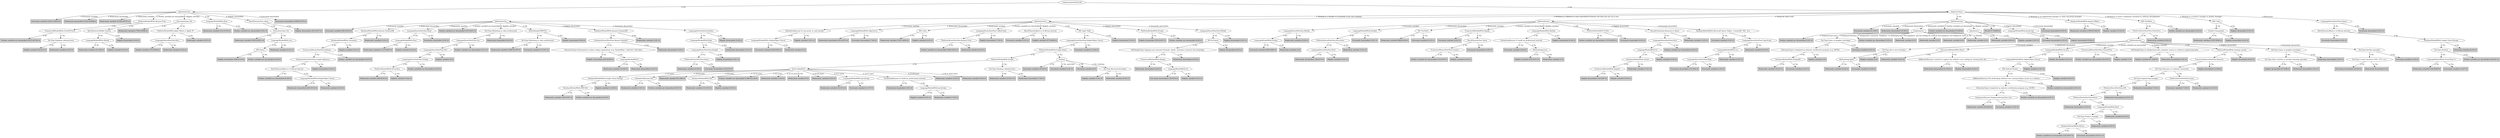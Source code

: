 digraph J48Tree {
N0 [label="CommunicationTools.NA" ]
N0->N1 [label="= No"]
N1 [label="JobSatisfaction" ]
N1->N2 [label="= Extremely satisfied"]
N2 [label="Extremely satisfied (10413.0/4818.0)" shape=box style=filled ]
N1->N3 [label="= Moderately dissatisfied"]
N3 [label="Moderately dissatisfied (5142.0/3568.0)" shape=box style=filled ]
N1->N4 [label="= Moderately satisfied"]
N4 [label="Moderately satisfied (21540.0/9747.0)" shape=box style=filled ]
N1->N5 [label="= Neither satisfied nor dissatisfied"]
N5 [label="PlatformWorkedWith.Amazon Echo" ]
N5->N6 [label="= No"]
N6 [label="FrameworkWorkedWith.Torch/PyTorch" ]
N6->N7 [label="= No"]
N7 [label="Neither satisfied nor dissatisfied (3675.0/2742.0)" shape=box style=filled ]
N6->N8 [label="= Yes"]
N8 [label="DevType.Database administrator" ]
N8->N9 [label="= No"]
N9 [label="Slightly satisfied (29.0/15.0)" shape=box style=filled ]
N8->N10 [label="= Yes"]
N10 [label="Moderately satisfied (6.0/2.0)" shape=box style=filled ]
N5->N11 [label="= Yes"]
N11 [label="RaceEthnicity.Middle Eastern" ]
N11->N12 [label="= No"]
N12 [label="LanguageWorkedWith.Matlab" ]
N12->N13 [label="= No"]
N13 [label="Moderately satisfied (91.0/56.0)" shape=box style=filled ]
N12->N14 [label="= Yes"]
N14 [label="Slightly satisfied (6.0/3.0)" shape=box style=filled ]
N11->N15 [label="= Yes"]
N15 [label="Slightly dissatisfied (4.0/2.0)" shape=box style=filled ]
N1->N16 [label="= Slightly satisfied"]
N16 [label="EducationTypes.NA" ]
N16->N17 [label="= No"]
N17 [label="Moderately satisfied (7762.0/5006.0)" shape=box style=filled ]
N16->N18 [label="= Yes"]
N18 [label="PlatformWorkedWith.Apple Watch or Apple TV" ]
N18->N19 [label="= No"]
N19 [label="LanguageDesireNextYear.Rust" ]
N19->N20 [label="= No"]
N20 [label="Slightly satisfied (375.0/204.0)" shape=box style=filled ]
N19->N21 [label="= Yes"]
N21 [label="Moderately satisfied (6.0/4.0)" shape=box style=filled ]
N18->N22 [label="= Yes"]
N22 [label="Moderately satisfied (8.0/3.0)" shape=box style=filled ]
N1->N23 [label="= NA"]
N23 [label="LanguageWorkedWith.Rust" ]
N23->N24 [label="= No"]
N24 [label="Moderately satisfied (214.0/142.0)" shape=box style=filled ]
N23->N25 [label="= Yes"]
N25 [label="Neither satisfied nor dissatisfied (3.0/1.0)" shape=box style=filled ]
N1->N26 [label="= Slightly dissatisfied"]
N26 [label="RaceEthnicity.East Asian" ]
N26->N27 [label="= No"]
N27 [label="EducationTypes.NA" ]
N27->N28 [label="= No"]
N28 [label="Moderately satisfied (5303.0/3911.0)" shape=box style=filled ]
N27->N29 [label="= Yes"]
N29 [label="LanguageWorkedWith.Lua" ]
N29->N30 [label="= No"]
N30 [label="IDE.Emacs" ]
N30->N31 [label="= No"]
N31 [label="Slightly dissatisfied (189.0/119.0)" shape=box style=filled ]
N30->N32 [label="= Yes"]
N32 [label="Neither satisfied nor dissatisfied (6.0/4.0)" shape=box style=filled ]
N29->N33 [label="= Yes"]
N33 [label="Moderately satisfied (5.0/1.0)" shape=box style=filled ]
N26->N34 [label="= Yes"]
N34 [label="Slightly dissatisfied (255.0/167.0)" shape=box style=filled ]
N1->N35 [label="= Extremely dissatisfied"]
N35 [label="Extremely dissatisfied (1938.0/1274.0)" shape=box style=filled ]
N0->N36 [label="= Yes"]
N36 [label="HopeFiveYears" ]
N36->N37 [label="= Working as a founder or co-founder of my own company"]
N37 [label="JobSatisfaction" ]
N37->N38 [label="= Extremely satisfied"]
N38 [label="Extremely satisfied (492.0/219.0)" shape=box style=filled ]
N37->N39 [label="= Moderately dissatisfied"]
N39 [label="DatabaseWorkedWith.Amazon DynamoDB" ]
N39->N40 [label="= No"]
N40 [label="DatabaseWorkedWith.Cassandra" ]
N40->N41 [label="= No"]
N41 [label="FrameworkDesireNextYear.Hadoop" ]
N41->N42 [label="= No"]
N42 [label="DatabaseDesireNextYear.Google BigQuery" ]
N42->N43 [label="= No"]
N43 [label="RaceEthnicity.Black or of African descent" ]
N43->N44 [label="= Yes"]
N44 [label="Neither satisfied nor dissatisfied (6.0/4.0)" shape=box style=filled ]
N43->N45 [label="= No"]
N45 [label="LanguageWorkedWith.Delphi/Object Pascal" ]
N45->N46 [label="= No"]
N46 [label="Moderately dissatisfied (263.0/162.0)" shape=box style=filled ]
N45->N47 [label="= Yes"]
N47 [label="Moderately satisfied (4.0/2.0)" shape=box style=filled ]
N42->N48 [label="= Yes"]
N48 [label="Slightly dissatisfied (5.0/1.0)" shape=box style=filled ]
N41->N49 [label="= Yes"]
N49 [label="Neither satisfied nor dissatisfied (9.0/5.0)" shape=box style=filled ]
N40->N50 [label="= Yes"]
N50 [label="Slightly satisfied (3.0/1.0)" shape=box style=filled ]
N39->N51 [label="= Yes"]
N51 [label="Moderately satisfied (3.0/1.0)" shape=box style=filled ]
N37->N52 [label="= Moderately satisfied"]
N52 [label="LanguageDesireNextYear.Hack" ]
N52->N53 [label="= No"]
N53 [label="LanguageWorkedWith.Rust" ]
N53->N54 [label="= No"]
N54 [label="Moderately satisfied (1113.0/535.0)" shape=box style=filled ]
N53->N55 [label="= Yes"]
N55 [label="Slightly satisfied (5.0/2.0)" shape=box style=filled ]
N52->N56 [label="= Yes"]
N56 [label="Extremely dissatisfied (3.0/1.0)" shape=box style=filled ]
N37->N57 [label="= Neither satisfied nor dissatisfied"]
N57 [label="Neither satisfied nor dissatisfied (355.0/251.0)" shape=box style=filled ]
N37->N58 [label="= Slightly satisfied"]
N58 [label="DevType.Marketing or sales professional" ]
N58->N59 [label="= No"]
N59 [label="LanguageDesireNextYear.Lua" ]
N59->N60 [label="= No"]
N60 [label="LanguageDesireNextYear.Perl" ]
N60->N61 [label="= No"]
N61 [label="LanguageDesireNextYear.Erlang" ]
N61->N62 [label="= No"]
N62 [label="PlatformWorkedWith.Serverless" ]
N62->N63 [label="= No"]
N63 [label="Moderately satisfied (484.0/323.0)" shape=box style=filled ]
N62->N64 [label="= Yes"]
N64 [label="Slightly satisfied (5.0/2.0)" shape=box style=filled ]
N61->N65 [label="= Yes"]
N65 [label="Neither satisfied nor dissatisfied (4.0/2.0)" shape=box style=filled ]
N60->N66 [label="= Yes"]
N66 [label="Slightly satisfied (4.0)" shape=box style=filled ]
N59->N67 [label="= Yes"]
N67 [label="Neither satisfied nor dissatisfied (3.0/1.0)" shape=box style=filled ]
N58->N68 [label="= Yes"]
N68 [label="Moderately dissatisfied (6.0/3.0)" shape=box style=filled ]
N37->N69 [label="= NA"]
N69 [label="Methodology.PRINCE2" ]
N69->N70 [label="= No"]
N70 [label="DevType.Marketing or sales professional" ]
N70->N71 [label="= No"]
N71 [label="Moderately satisfied (1849.0/1397.0)" shape=box style=filled ]
N70->N72 [label="= Yes"]
N72 [label="Extremely satisfied (37.0/27.0)" shape=box style=filled ]
N69->N73 [label="= Yes"]
N73 [label="Slightly dissatisfied (9.0/6.0)" shape=box style=filled ]
N37->N74 [label="= Slightly dissatisfied"]
N74 [label="DatabaseWorkedWith.Amazon DynamoDB" ]
N74->N75 [label="= No"]
N75 [label="DatabaseDesireNextYear.Amazon Redshift" ]
N75->N76 [label="= No"]
N76 [label="EducationTypes.Participated in online coding competitions (e.g. HackerRank  CodeChef  TopCoder)" ]
N76->N77 [label="= No"]
N77 [label="Slightly dissatisfied (325.0/236.0)" shape=box style=filled ]
N76->N78 [label="= Yes"]
N78 [label="LanguageWorkedWith.C" ]
N78->N79 [label="= Yes"]
N79 [label="Moderately satisfied (16.0/5.0)" shape=box style=filled ]
N78->N80 [label="= No"]
N80 [label="Moderately dissatisfied (3.0/1.0)" shape=box style=filled ]
N75->N81 [label="= Yes"]
N81 [label="Moderately dissatisfied (5.0/2.0)" shape=box style=filled ]
N74->N82 [label="= Yes"]
N82 [label="Moderately satisfied (5.0/1.0)" shape=box style=filled ]
N37->N83 [label="= Extremely dissatisfied"]
N83 [label="LanguageDesireNextYear.Ruby" ]
N83->N84 [label="= No"]
N84 [label="LanguageWorkedWith.Ruby" ]
N84->N85 [label="= No"]
N85 [label="LanguageDesireNextYear.Haskell" ]
N85->N86 [label="= No"]
N86 [label="PlatformDesireNextYear.Azure" ]
N86->N87 [label="= Yes"]
N87 [label="Moderately satisfied (6.0/3.0)" shape=box style=filled ]
N86->N88 [label="= No"]
N88 [label="Extremely dissatisfied (125.0/76.0)" shape=box style=filled ]
N85->N89 [label="= Yes"]
N89 [label="Slightly dissatisfied (3.0/1.0)" shape=box style=filled ]
N84->N90 [label="= Yes"]
N90 [label="Moderately dissatisfied (3.0/1.0)" shape=box style=filled ]
N83->N91 [label="= Yes"]
N91 [label="Slightly dissatisfied (5.0/2.0)" shape=box style=filled ]
N36->N92 [label="= Working in a different or more specialized technical role than the one I\'m in now"]
N92 [label="JobSatisfaction" ]
N92->N93 [label="= Extremely satisfied"]
N93 [label="HackathonReasons.To win prizes or cash awards" ]
N93->N94 [label="= No"]
N94 [label="LanguageWorkedWith.Delphi/Object Pascal" ]
N94->N95 [label="= No"]
N95 [label="Extremely satisfied (438.0/205.0)" shape=box style=filled ]
N94->N96 [label="= Yes"]
N96 [label="Moderately satisfied (5.0)" shape=box style=filled ]
N93->N97 [label="= Yes"]
N97 [label="Slightly satisfied (3.0/1.0)" shape=box style=filled ]
N92->N98 [label="= Moderately dissatisfied"]
N98 [label="LanguageWorkedWith.Objective-C" ]
N98->N99 [label="= No"]
N99 [label="Moderately dissatisfied (433.0/270.0)" shape=box style=filled ]
N98->N100 [label="= Yes"]
N100 [label="Extremely dissatisfied (7.0/4.0)" shape=box style=filled ]
N92->N101 [label="= Moderately satisfied"]
N101 [label="IDE.Coda" ]
N101->N102 [label="= No"]
N102 [label="Moderately satisfied (1397.0/656.0)" shape=box style=filled ]
N101->N103 [label="= Yes"]
N103 [label="Slightly satisfied (4.0/1.0)" shape=box style=filled ]
N92->N104 [label="= Neither satisfied nor dissatisfied"]
N104 [label="LanguageDesireNextYear.CoffeeScript" ]
N104->N105 [label="= No"]
N105 [label="PlatformDesireNextYear.Amazon Echo" ]
N105->N106 [label="= No"]
N106 [label="Neither satisfied nor dissatisfied (383.0/255.0)" shape=box style=filled ]
N105->N107 [label="= Yes"]
N107 [label="Moderately satisfied (8.0/4.0)" shape=box style=filled ]
N104->N108 [label="= Yes"]
N108 [label="Slightly dissatisfied (7.0/2.0)" shape=box style=filled ]
N92->N109 [label="= Slightly satisfied"]
N109 [label="RaceEthnicity.Black or of African descent" ]
N109->N110 [label="= Yes"]
N110 [label="Extremely satisfied (3.0/1.0)" shape=box style=filled ]
N109->N111 [label="= No"]
N111 [label="Slightly satisfied (672.0/409.0)" shape=box style=filled ]
N92->N112 [label="= NA"]
N112 [label="IDE.Light Table" ]
N112->N113 [label="= No"]
N113 [label="LanguageDesireNextYear.Delphi/Object Pascal" ]
N113->N114 [label="= No"]
N114 [label="PlatformWorkedWith.Google Home" ]
N114->N115 [label="= No"]
N115 [label="PlatformWorkedWith.Drupal" ]
N115->N116 [label="= No"]
N116 [label="YearsCodingProf" ]
N116->N117 [label="= 3-5 years"]
N117 [label="DatabaseWorkedWith.Google Cloud Storage" ]
N117->N118 [label="= No"]
N118 [label="DatabaseWorkedWith.IBM Db2" ]
N118->N119 [label="= No"]
N119 [label="Moderately satisfied (303.0/197.0)" shape=box style=filled ]
N118->N120 [label="= Yes"]
N120 [label="Neither satisfied nor dissatisfied (6.0/4.0)" shape=box style=filled ]
N117->N121 [label="= Yes"]
N121 [label="Slightly satisfied (14.0/9.0)" shape=box style=filled ]
N116->N122 [label="= 18-20 years"]
N122 [label="HackathonReasons.NA" ]
N122->N123 [label="= No"]
N123 [label="Moderately satisfied (3.0/1.0)" shape=box style=filled ]
N122->N124 [label="= Yes"]
N124 [label="Neither satisfied nor dissatisfied (8.0/5.0)" shape=box style=filled ]
N116->N125 [label="= 6-8 years"]
N125 [label="Moderately satisfied (91.0/66.0)" shape=box style=filled ]
N116->N126 [label="= 12-14 years"]
N126 [label="DatabaseWorkedWith.NA" ]
N126->N127 [label="= No"]
N127 [label="Moderately satisfied (21.0/15.0)" shape=box style=filled ]
N126->N128 [label="= Yes"]
N128 [label="Slightly satisfied (6.0/3.0)" shape=box style=filled ]
N116->N129 [label="= 0-2 years"]
N129 [label="Neither satisfied nor dissatisfied (1566.0/1126.0)" shape=box style=filled ]
N116->N130 [label="= 21-23 years"]
N130 [label="Moderately satisfied (5.0/2.0)" shape=box style=filled ]
N116->N131 [label="= NA"]
N131 [label="Moderately satisfied (0.0)" shape=box style=filled ]
N116->N132 [label="= 24-26 years"]
N132 [label="Moderately satisfied (2.0/1.0)" shape=box style=filled ]
N116->N133 [label="= 9-11 years"]
N133 [label="LanguageWorkedWith.JavaScript" ]
N133->N134 [label="= Yes"]
N134 [label="Moderately satisfied (20.0/12.0)" shape=box style=filled ]
N133->N135 [label="= No"]
N135 [label="Extremely satisfied (11.0/7.0)" shape=box style=filled ]
N116->N136 [label="= 15-17 years"]
N136 [label="HackathonReasons.To build my professional network" ]
N136->N137 [label="= Yes"]
N137 [label="Moderately dissatisfied (3.0/1.0)" shape=box style=filled ]
N136->N138 [label="= No"]
N138 [label="LanguageWorkedWith.JavaScript" ]
N138->N139 [label="= Yes"]
N139 [label="Slightly satisfied (6.0/1.0)" shape=box style=filled ]
N138->N140 [label="= No"]
N140 [label="Moderately satisfied (7.0/3.0)" shape=box style=filled ]
N116->N141 [label="= 27-29 years"]
N141 [label="Moderately satisfied (3.0/2.0)" shape=box style=filled ]
N116->N142 [label="= 30 or more years"]
N142 [label="Moderately satisfied (6.0/4.0)" shape=box style=filled ]
N115->N143 [label="= Yes"]
N143 [label="DevType.Database administrator" ]
N143->N144 [label="= No"]
N144 [label="Moderately satisfied (23.0/11.0)" shape=box style=filled ]
N143->N145 [label="= Yes"]
N145 [label="Moderately dissatisfied (7.0/3.0)" shape=box style=filled ]
N114->N146 [label="= Yes"]
N146 [label="Student" ]
N146->N147 [label="= No"]
N147 [label="Extremely satisfied (10.0/4.0)" shape=box style=filled ]
N146->N148 [label="= Yes  part-time"]
N148 [label="Extremely satisfied (2.0/1.0)" shape=box style=filled ]
N146->N149 [label="= NA"]
N149 [label="Extremely satisfied (0.0)" shape=box style=filled ]
N146->N150 [label="= Yes  full-time"]
N150 [label="DevType.Back-end developer" ]
N150->N151 [label="= No"]
N151 [label="Slightly satisfied (5.0/1.0)" shape=box style=filled ]
N150->N152 [label="= Yes"]
N152 [label="Moderately satisfied (8.0/2.0)" shape=box style=filled ]
N113->N153 [label="= Yes"]
N153 [label="Extremely satisfied (12.0/9.0)" shape=box style=filled ]
N112->N154 [label="= Yes"]
N154 [label="Slightly dissatisfied (5.0/3.0)" shape=box style=filled ]
N92->N155 [label="= Slightly dissatisfied"]
N155 [label="PlatformWorkedWith.Drupal" ]
N155->N156 [label="= No"]
N156 [label="Slightly dissatisfied (503.0/347.0)" shape=box style=filled ]
N155->N157 [label="= Yes"]
N157 [label="Neither satisfied nor dissatisfied (4.0/2.0)" shape=box style=filled ]
N92->N158 [label="= Extremely dissatisfied"]
N158 [label="LanguageDesireNextYear.Matlab" ]
N158->N159 [label="= No"]
N159 [label="IDE.PyCharm" ]
N159->N160 [label="= No"]
N160 [label="SelfTaughtTypes.Tapping your network of friends  family  and peers versed in the technology" ]
N160->N161 [label="= No"]
N161 [label="FrameworkWorkedWith.Django" ]
N161->N162 [label="= Yes"]
N162 [label="Moderately dissatisfied (5.0/2.0)" shape=box style=filled ]
N161->N163 [label="= No"]
N163 [label="LanguageWorkedWith.Go" ]
N163->N164 [label="= No"]
N164 [label="Extremely dissatisfied (132.0/74.0)" shape=box style=filled ]
N163->N165 [label="= Yes"]
N165 [label="Slightly satisfied (3.0/1.0)" shape=box style=filled ]
N160->N166 [label="= Yes"]
N166 [label="Moderately dissatisfied (4.0/2.0)" shape=box style=filled ]
N159->N167 [label="= Yes"]
N167 [label="Slightly dissatisfied (6.0/3.0)" shape=box style=filled ]
N158->N168 [label="= Yes"]
N168 [label="Slightly dissatisfied (3.0/1.0)" shape=box style=filled ]
N36->N169 [label="= Doing the same work"]
N169 [label="JobSatisfaction" ]
N169->N170 [label="= Extremely satisfied"]
N170 [label="LanguageDesireNextYear.Matlab" ]
N170->N171 [label="= No"]
N171 [label="LanguageWorkedWith.Erlang" ]
N171->N172 [label="= No"]
N172 [label="Extremely satisfied (658.0/266.0)" shape=box style=filled ]
N171->N173 [label="= Yes"]
N173 [label="Moderately satisfied (3.0)" shape=box style=filled ]
N170->N174 [label="= Yes"]
N174 [label="Moderately satisfied (8.0/2.0)" shape=box style=filled ]
N169->N175 [label="= Moderately dissatisfied"]
N175 [label="LanguageWorkedWith.Haskell" ]
N175->N176 [label="= No"]
N176 [label="PlatformDesireNextYear.Serverless" ]
N176->N177 [label="= No"]
N177 [label="LanguageDesireNextYear.Rust" ]
N177->N178 [label="= No"]
N178 [label="Moderately dissatisfied (158.0/73.0)" shape=box style=filled ]
N177->N179 [label="= Yes"]
N179 [label="Slightly satisfied (5.0/1.0)" shape=box style=filled ]
N176->N180 [label="= Yes"]
N180 [label="Moderately satisfied (3.0/1.0)" shape=box style=filled ]
N175->N181 [label="= Yes"]
N181 [label="Extremely dissatisfied (3.0/1.0)" shape=box style=filled ]
N169->N182 [label="= Moderately satisfied"]
N182 [label="IDE.TextMate" ]
N182->N183 [label="= No"]
N183 [label="Moderately satisfied (888.0/334.0)" shape=box style=filled ]
N182->N184 [label="= Yes"]
N184 [label="Extremely satisfied (2.0/1.0)" shape=box style=filled ]
N169->N185 [label="= Neither satisfied nor dissatisfied"]
N185 [label="FrameworkWorkedWith.Django" ]
N185->N186 [label="= Yes"]
N186 [label="Extremely satisfied (4.0/2.0)" shape=box style=filled ]
N185->N187 [label="= No"]
N187 [label="RaceEthnicity.East Asian" ]
N187->N188 [label="= No"]
N188 [label="FrameworkDesireNextYear.Cordova" ]
N188->N189 [label="= No"]
N189 [label="Neither satisfied nor dissatisfied (132.0/76.0)" shape=box style=filled ]
N188->N190 [label="= Yes"]
N190 [label="Slightly satisfied (4.0/2.0)" shape=box style=filled ]
N187->N191 [label="= Yes"]
N191 [label="Extremely dissatisfied (4.0/2.0)" shape=box style=filled ]
N169->N192 [label="= Slightly satisfied"]
N192 [label="LanguageWorkedWith.Matlab" ]
N192->N193 [label="= No"]
N193 [label="HackathonReasons.To build my professional network" ]
N193->N194 [label="= Yes"]
N194 [label="Extremely satisfied (4.0/2.0)" shape=box style=filled ]
N193->N195 [label="= No"]
N195 [label="Methodology.Lean" ]
N195->N196 [label="= No"]
N196 [label="Slightly satisfied (255.0/141.0)" shape=box style=filled ]
N195->N197 [label="= Yes"]
N197 [label="Moderately satisfied (3.0)" shape=box style=filled ]
N192->N198 [label="= Yes"]
N198 [label="Slightly dissatisfied (4.0/2.0)" shape=box style=filled ]
N169->N199 [label="= NA"]
N199 [label="PlatformWorkedWith.Predix" ]
N199->N200 [label="= No"]
N200 [label="Neither satisfied nor dissatisfied (1252.0/930.0)" shape=box style=filled ]
N199->N201 [label="= Yes"]
N201 [label="Extremely dissatisfied (4.0/1.0)" shape=box style=filled ]
N169->N202 [label="= Slightly dissatisfied"]
N202 [label="SexualOrientation.Bisexual or Queer" ]
N202->N203 [label="= No"]
N203 [label="LanguageDesireNextYear.Rust" ]
N203->N204 [label="= No"]
N204 [label="LanguageWorkedWith.Go" ]
N204->N205 [label="= No"]
N205 [label="DatabaseWorkedWith.Oracle" ]
N205->N206 [label="= No"]
N206 [label="FrameworkWorkedWith.Angular" ]
N206->N207 [label="= No"]
N207 [label="Slightly dissatisfied (122.0/87.0)" shape=box style=filled ]
N206->N208 [label="= Yes"]
N208 [label="Slightly satisfied (9.0/5.0)" shape=box style=filled ]
N205->N209 [label="= Yes"]
N209 [label="Moderately satisfied (7.0/1.0)" shape=box style=filled ]
N204->N210 [label="= Yes"]
N210 [label="Slightly satisfied (4.0/2.0)" shape=box style=filled ]
N203->N211 [label="= Yes"]
N211 [label="Neither satisfied nor dissatisfied (6.0/4.0)" shape=box style=filled ]
N202->N212 [label="= Yes"]
N212 [label="Moderately satisfied (3.0/1.0)" shape=box style=filled ]
N169->N213 [label="= Extremely dissatisfied"]
N213 [label="DatabaseWorkedWith.Microsoft Azure (Tables  CosmosDB  SQL  etc)" ]
N213->N214 [label="= Yes"]
N214 [label="Extremely satisfied (3.0/1.0)" shape=box style=filled ]
N213->N215 [label="= No"]
N215 [label="LanguageDesireNextYear.TypeScript" ]
N215->N216 [label="= No"]
N216 [label="LanguageWorkedWith.Lua" ]
N216->N217 [label="= No"]
N217 [label="LanguageDesireNextYear.Ruby" ]
N217->N218 [label="= No"]
N218 [label="Extremely dissatisfied (110.0/43.0)" shape=box style=filled ]
N217->N219 [label="= Yes"]
N219 [label="Extremely satisfied (3.0/2.0)" shape=box style=filled ]
N216->N220 [label="= Yes"]
N220 [label="Moderately satisfied (2.0/1.0)" shape=box style=filled ]
N215->N221 [label="= Yes"]
N221 [label="Moderately satisfied (6.0/3.0)" shape=box style=filled ]
N36->N222 [label="= NA"]
N222 [label="JobSatisfaction" ]
N222->N223 [label="= Extremely satisfied"]
N223 [label="Extremely satisfied (21.0/9.0)" shape=box style=filled ]
N222->N224 [label="= Moderately dissatisfied"]
N224 [label="Moderately dissatisfied (10.0/6.0)" shape=box style=filled ]
N222->N225 [label="= Moderately satisfied"]
N225 [label="Employment" ]
N225->N226 [label="= Employed part-time"]
N226 [label="Neither satisfied nor dissatisfied (2.0/1.0)" shape=box style=filled ]
N225->N227 [label="= Employed full-time"]
N227 [label="DevType.Game or graphics developer" ]
N227->N228 [label="= No"]
N228 [label="EducationTypes.Completed an industry certification program (e.g. MCPD)" ]
N228->N229 [label="= No"]
N229 [label="DatabaseWorkedWith.MongoDB" ]
N229->N230 [label="= No"]
N230 [label="Moderately satisfied (32.0/7.0)" shape=box style=filled ]
N229->N231 [label="= Yes"]
N231 [label="Extremely satisfied (2.0/1.0)" shape=box style=filled ]
N228->N232 [label="= Yes"]
N232 [label="Slightly satisfied (3.0)" shape=box style=filled ]
N227->N233 [label="= Yes"]
N233 [label="Extremely satisfied (2.0/1.0)" shape=box style=filled ]
N225->N234 [label="= Independent contractor  freelancer  or self-employed"]
N234 [label="Neither satisfied nor dissatisfied (5.0/3.0)" shape=box style=filled ]
N225->N235 [label="= Not employed  and not looking for work"]
N235 [label="Moderately satisfied (0.0)" shape=box style=filled ]
N225->N236 [label="= Not employed  but looking for work"]
N236 [label="Moderately satisfied (0.0)" shape=box style=filled ]
N225->N237 [label="= NA"]
N237 [label="Moderately satisfied (0.0)" shape=box style=filled ]
N225->N238 [label="= Retired"]
N238 [label="Moderately satisfied (0.0)" shape=box style=filled ]
N222->N239 [label="= Neither satisfied nor dissatisfied"]
N239 [label="Neither satisfied nor dissatisfied (14.0/6.0)" shape=box style=filled ]
N222->N240 [label="= Slightly satisfied"]
N240 [label="OpenSource" ]
N240->N241 [label="= No"]
N241 [label="Moderately satisfied (8.0/2.0)" shape=box style=filled ]
N240->N242 [label="= Yes"]
N242 [label="Slightly satisfied (5.0/1.0)" shape=box style=filled ]
N222->N243 [label="= NA"]
N243 [label="NA (22717.0/369.0)" shape=box style=filled ]
N222->N244 [label="= Slightly dissatisfied"]
N244 [label="LanguageWorkedWith.JavaScript" ]
N244->N245 [label="= Yes"]
N245 [label="Extremely dissatisfied (4.0/2.0)" shape=box style=filled ]
N244->N246 [label="= No"]
N246 [label="Slightly dissatisfied (9.0/4.0)" shape=box style=filled ]
N222->N247 [label="= Extremely dissatisfied"]
N247 [label="Extremely dissatisfied (8.0/2.0)" shape=box style=filled ]
N36->N248 [label="= Working as an engineering manager or other functional manager"]
N248 [label="DatabaseWorkedWith.Apache HBase" ]
N248->N249 [label="= No"]
N249 [label="Moderately satisfied (1549.0/1044.0)" shape=box style=filled ]
N248->N250 [label="= Yes"]
N250 [label="Slightly satisfied (10.0/4.0)" shape=box style=filled ]
N36->N251 [label="= Working in a career completely unrelated to software development"]
N251 [label="IDE.TextMate" ]
N251->N252 [label="= No"]
N252 [label="PlatformDesireNextYear.Salesforce" ]
N252->N253 [label="= No"]
N253 [label="JobSatisfaction" ]
N253->N254 [label="= Extremely satisfied"]
N254 [label="DevType.QA or test developer" ]
N254->N255 [label="= No"]
N255 [label="Methodology.Agile" ]
N255->N256 [label="= Yes"]
N256 [label="Moderately satisfied (4.0/2.0)" shape=box style=filled ]
N255->N257 [label="= No"]
N257 [label="Extremely satisfied (23.0/6.0)" shape=box style=filled ]
N254->N258 [label="= Yes"]
N258 [label="Slightly satisfied (3.0)" shape=box style=filled ]
N253->N259 [label="= Moderately dissatisfied"]
N259 [label="FrameworkWorkedWith.React" ]
N259->N260 [label="= Yes"]
N260 [label="Moderately satisfied (4.0/1.0)" shape=box style=filled ]
N259->N261 [label="= No"]
N261 [label="AdBlockerReasons.I wanted to support the website I was visiting by viewing their ads" ]
N261->N262 [label="= No"]
N262 [label="Moderately dissatisfied (61.0/32.0)" shape=box style=filled ]
N261->N263 [label="= Yes"]
N263 [label="Slightly dissatisfied (4.0/2.0)" shape=box style=filled ]
N253->N264 [label="= Moderately satisfied"]
N264 [label="LanguageWorkedWith.Groovy" ]
N264->N265 [label="= No"]
N265 [label="LanguageWorkedWith.Delphi/Object Pascal" ]
N265->N266 [label="= No"]
N266 [label="IDE.Android Studio" ]
N266->N267 [label="= No"]
N267 [label="AdBlockerReasons.The ad-blocking software was causing display issues on a website" ]
N267->N268 [label="= No"]
N268 [label="EducationTypes.Completed an industry certification program (e.g. MCPD)" ]
N268->N269 [label="= No"]
N269 [label="ErgonomicDevices.Fatigue-relieving floor mat" ]
N269->N270 [label="= No"]
N270 [label="Moderately satisfied (93.0/40.0)" shape=box style=filled ]
N269->N271 [label="= Yes"]
N271 [label="Extremely satisfied (3.0/2.0)" shape=box style=filled ]
N268->N272 [label="= Yes"]
N272 [label="Neither satisfied nor dissatisfied (2.0/1.0)" shape=box style=filled ]
N267->N273 [label="= Yes"]
N273 [label="Neither satisfied nor dissatisfied (3.0/1.0)" shape=box style=filled ]
N266->N274 [label="= Yes"]
N274 [label="Slightly satisfied (8.0/3.0)" shape=box style=filled ]
N265->N275 [label="= Yes"]
N275 [label="Slightly satisfied (2.0/1.0)" shape=box style=filled ]
N264->N276 [label="= Yes"]
N276 [label="Slightly dissatisfied (2.0/1.0)" shape=box style=filled ]
N253->N277 [label="= Neither satisfied nor dissatisfied"]
N277 [label="FrameworkDesireNextYear.TensorFlow" ]
N277->N278 [label="= No"]
N278 [label="Neither satisfied nor dissatisfied (45.0/25.0)" shape=box style=filled ]
N277->N279 [label="= Yes"]
N279 [label="Slightly satisfied (3.0)" shape=box style=filled ]
N253->N280 [label="= Slightly satisfied"]
N280 [label="SelfTaughtTypes.A college/university computer science or software engineering book" ]
N280->N281 [label="= No"]
N281 [label="Slightly satisfied (67.0/38.0)" shape=box style=filled ]
N280->N282 [label="= Yes"]
N282 [label="Moderately dissatisfied (3.0/1.0)" shape=box style=filled ]
N253->N283 [label="= NA"]
N283 [label="PlatformWorkedWith.Gaming console" ]
N283->N284 [label="= No"]
N284 [label="FrameworkDesireNextYear.Xamarin" ]
N284->N285 [label="= No"]
N285 [label="DevType.Educator or academic researcher" ]
N285->N286 [label="= No"]
N286 [label="DevType.Engineering manager" ]
N286->N287 [label="= No"]
N287 [label="PlatformDesireNextYear.iOS" ]
N287->N288 [label="= No"]
N288 [label="PlatformDesireNextYear.Azure" ]
N288->N289 [label="= Yes"]
N289 [label="Moderately dissatisfied (5.0/3.0)" shape=box style=filled ]
N288->N290 [label="= No"]
N290 [label="LanguageWorkedWith.Rust" ]
N290->N291 [label="= No"]
N291 [label="DevType.Product manager" ]
N291->N292 [label="= No"]
N292 [label="DatabaseWorkedWith.SQLite" ]
N292->N293 [label="= No"]
N293 [label="Neither satisfied nor dissatisfied (155.0/107.0)" shape=box style=filled ]
N292->N294 [label="= Yes"]
N294 [label="Extremely dissatisfied (16.0/11.0)" shape=box style=filled ]
N291->N295 [label="= Yes"]
N295 [label="Moderately satisfied (8.0/5.0)" shape=box style=filled ]
N290->N296 [label="= Yes"]
N296 [label="Moderately satisfied (6.0/3.0)" shape=box style=filled ]
N287->N297 [label="= Yes"]
N297 [label="Moderately dissatisfied (22.0/11.0)" shape=box style=filled ]
N286->N298 [label="= Yes"]
N298 [label="Moderately dissatisfied (7.0/3.0)" shape=box style=filled ]
N285->N299 [label="= Yes"]
N299 [label="PlatformDesireNextYear.Linux" ]
N299->N300 [label="= Yes"]
N300 [label="Extremely satisfied (7.0/4.0)" shape=box style=filled ]
N299->N301 [label="= No"]
N301 [label="Moderately satisfied (14.0/5.0)" shape=box style=filled ]
N284->N302 [label="= Yes"]
N302 [label="Slightly dissatisfied (13.0/6.0)" shape=box style=filled ]
N283->N303 [label="= Yes"]
N303 [label="Slightly dissatisfied (8.0/5.0)" shape=box style=filled ]
N253->N304 [label="= Slightly dissatisfied"]
N304 [label="DevType.Game or graphics developer" ]
N304->N305 [label="= No"]
N305 [label="DevType.Data scientist or machine learning specialist" ]
N305->N306 [label="= No"]
N306 [label="Slightly dissatisfied (57.0/28.0)" shape=box style=filled ]
N305->N307 [label="= Yes"]
N307 [label="Moderately dissatisfied (3.0/1.0)" shape=box style=filled ]
N304->N308 [label="= Yes"]
N308 [label="Moderately dissatisfied (3.0/1.0)" shape=box style=filled ]
N253->N309 [label="= Extremely dissatisfied"]
N309 [label="DevType.DevOps specialist" ]
N309->N310 [label="= No"]
N310 [label="DevType.C-suite executive (CEO  CTO  etc.)" ]
N310->N311 [label="= No"]
N311 [label="Extremely dissatisfied (24.0/6.0)" shape=box style=filled ]
N310->N312 [label="= Yes"]
N312 [label="Moderately dissatisfied (2.0)" shape=box style=filled ]
N309->N313 [label="= Yes"]
N313 [label="Extremely satisfied (3.0/2.0)" shape=box style=filled ]
N252->N314 [label="= Yes"]
N314 [label="Moderately satisfied (6.0/2.0)" shape=box style=filled ]
N251->N315 [label="= Yes"]
N315 [label="Neither satisfied nor dissatisfied (6.0/2.0)" shape=box style=filled ]
N36->N316 [label="= Working as a product manager or project manager"]
N316 [label="IDE.Coda" ]
N316->N317 [label="= No"]
N317 [label="Gender.Transgender" ]
N317->N318 [label="= No"]
N318 [label="Moderately satisfied (1397.0/943.0)" shape=box style=filled ]
N317->N319 [label="= Yes"]
N319 [label="Slightly dissatisfied (4.0/2.0)" shape=box style=filled ]
N316->N320 [label="= Yes"]
N320 [label="Slightly dissatisfied (5.0/1.0)" shape=box style=filled ]
N36->N321 [label="= Retirement"]
N321 [label="LanguageDesireNextYear.Clojure" ]
N321->N322 [label="= No"]
N322 [label="RaceEthnicity.Black or of African descent" ]
N322->N323 [label="= Yes"]
N323 [label="Extremely dissatisfied (4.0/2.0)" shape=box style=filled ]
N322->N324 [label="= No"]
N324 [label="DatabaseWorkedWith.Google Cloud Storage" ]
N324->N325 [label="= No"]
N325 [label="DevType.Student" ]
N325->N326 [label="= No"]
N326 [label="LanguageWorkedWith.Visual Basic 6" ]
N326->N327 [label="= No"]
N327 [label="Moderately satisfied (318.0/209.0)" shape=box style=filled ]
N326->N328 [label="= Yes"]
N328 [label="Extremely satisfied (13.0/7.0)" shape=box style=filled ]
N325->N329 [label="= Yes"]
N329 [label="Neither satisfied nor dissatisfied (36.0/21.0)" shape=box style=filled ]
N324->N330 [label="= Yes"]
N330 [label="Extremely satisfied (8.0/2.0)" shape=box style=filled ]
N321->N331 [label="= Yes"]
N331 [label="Extremely dissatisfied (4.0/1.0)" shape=box style=filled ]
}

